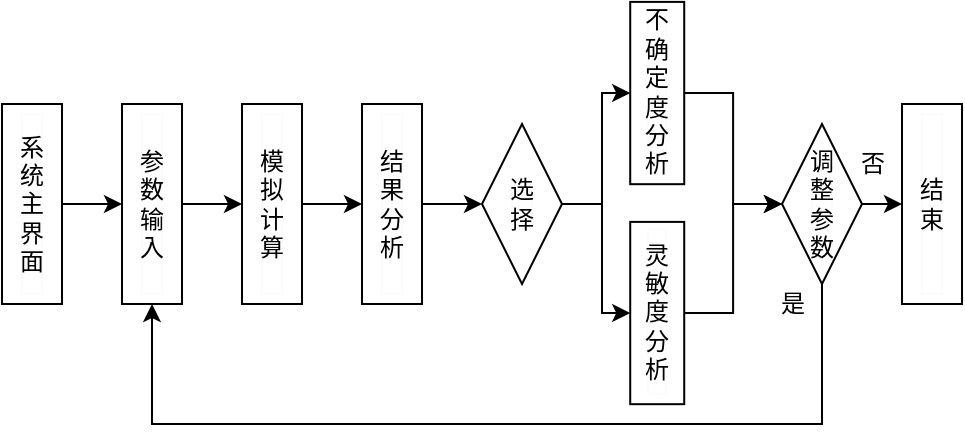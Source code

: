 <mxfile version="14.6.13" type="github">
  <diagram id="Mu2YDEGUoZ-c-0_DNSwV" name="第 1 页">
    <mxGraphModel dx="1422" dy="833" grid="1" gridSize="10" guides="1" tooltips="1" connect="1" arrows="1" fold="1" page="1" pageScale="1" pageWidth="827" pageHeight="1169" math="0" shadow="0">
      <root>
        <mxCell id="0" />
        <mxCell id="1" parent="0" />
        <mxCell id="sw-Na7KyWoY28H-48HJ7-5" value="" style="group" vertex="1" connectable="0" parent="1">
          <mxGeometry x="110" y="340" width="30" height="100" as="geometry" />
        </mxCell>
        <mxCell id="sw-Na7KyWoY28H-48HJ7-1" value="" style="rounded=0;whiteSpace=wrap;html=1;rotation=90;" vertex="1" parent="sw-Na7KyWoY28H-48HJ7-5">
          <mxGeometry x="-35" y="35" width="100" height="30" as="geometry" />
        </mxCell>
        <mxCell id="sw-Na7KyWoY28H-48HJ7-2" value="系统主界面" style="whiteSpace=wrap;html=1;rotation=90;horizontal=0;verticalAlign=middle;strokeColor=#FCFCFC;" vertex="1" parent="sw-Na7KyWoY28H-48HJ7-5">
          <mxGeometry x="-30" y="45" width="90" height="10" as="geometry" />
        </mxCell>
        <mxCell id="sw-Na7KyWoY28H-48HJ7-8" value="" style="group" vertex="1" connectable="0" parent="1">
          <mxGeometry x="350" y="350" width="40" height="80" as="geometry" />
        </mxCell>
        <mxCell id="sw-Na7KyWoY28H-48HJ7-6" value="" style="rhombus;whiteSpace=wrap;html=1;" vertex="1" parent="sw-Na7KyWoY28H-48HJ7-8">
          <mxGeometry width="40" height="80" as="geometry" />
        </mxCell>
        <mxCell id="sw-Na7KyWoY28H-48HJ7-7" value="选择" style="whiteSpace=wrap;html=1;rotation=90;horizontal=0;verticalAlign=middle;strokeColor=#FCFCFC;" vertex="1" parent="sw-Na7KyWoY28H-48HJ7-8">
          <mxGeometry x="7.5" y="35" width="25" height="10" as="geometry" />
        </mxCell>
        <mxCell id="sw-Na7KyWoY28H-48HJ7-9" value="" style="group" vertex="1" connectable="0" parent="1">
          <mxGeometry x="170" y="340" width="30" height="100" as="geometry" />
        </mxCell>
        <mxCell id="sw-Na7KyWoY28H-48HJ7-10" value="" style="rounded=0;whiteSpace=wrap;html=1;rotation=90;" vertex="1" parent="sw-Na7KyWoY28H-48HJ7-9">
          <mxGeometry x="-35" y="35" width="100" height="30" as="geometry" />
        </mxCell>
        <mxCell id="sw-Na7KyWoY28H-48HJ7-11" value="参数输入" style="whiteSpace=wrap;html=1;rotation=90;horizontal=0;verticalAlign=middle;strokeColor=#FCFCFC;" vertex="1" parent="sw-Na7KyWoY28H-48HJ7-9">
          <mxGeometry x="-30" y="45" width="90" height="10" as="geometry" />
        </mxCell>
        <mxCell id="sw-Na7KyWoY28H-48HJ7-12" value="" style="group" vertex="1" connectable="0" parent="1">
          <mxGeometry x="230" y="340" width="30" height="100" as="geometry" />
        </mxCell>
        <mxCell id="sw-Na7KyWoY28H-48HJ7-13" value="" style="rounded=0;whiteSpace=wrap;html=1;rotation=90;" vertex="1" parent="sw-Na7KyWoY28H-48HJ7-12">
          <mxGeometry x="-35" y="35" width="100" height="30" as="geometry" />
        </mxCell>
        <mxCell id="sw-Na7KyWoY28H-48HJ7-14" value="模拟计算" style="whiteSpace=wrap;html=1;rotation=90;horizontal=0;verticalAlign=middle;strokeColor=#FCFCFC;" vertex="1" parent="sw-Na7KyWoY28H-48HJ7-12">
          <mxGeometry x="-30" y="45" width="90" height="10" as="geometry" />
        </mxCell>
        <mxCell id="sw-Na7KyWoY28H-48HJ7-15" value="" style="group" vertex="1" connectable="0" parent="1">
          <mxGeometry x="290" y="340" width="30" height="100" as="geometry" />
        </mxCell>
        <mxCell id="sw-Na7KyWoY28H-48HJ7-16" value="" style="rounded=0;whiteSpace=wrap;html=1;rotation=90;" vertex="1" parent="sw-Na7KyWoY28H-48HJ7-15">
          <mxGeometry x="-35" y="35" width="100" height="30" as="geometry" />
        </mxCell>
        <mxCell id="sw-Na7KyWoY28H-48HJ7-17" value="结果分析" style="whiteSpace=wrap;html=1;rotation=90;horizontal=0;verticalAlign=middle;strokeColor=#FCFCFC;" vertex="1" parent="sw-Na7KyWoY28H-48HJ7-15">
          <mxGeometry x="-30" y="45" width="90" height="10" as="geometry" />
        </mxCell>
        <mxCell id="sw-Na7KyWoY28H-48HJ7-19" style="edgeStyle=orthogonalEdgeStyle;rounded=0;orthogonalLoop=1;jettySize=auto;html=1;exitX=0.5;exitY=0;exitDx=0;exitDy=0;entryX=0.5;entryY=1;entryDx=0;entryDy=0;" edge="1" parent="1" source="sw-Na7KyWoY28H-48HJ7-10" target="sw-Na7KyWoY28H-48HJ7-13">
          <mxGeometry relative="1" as="geometry" />
        </mxCell>
        <mxCell id="sw-Na7KyWoY28H-48HJ7-23" style="edgeStyle=orthogonalEdgeStyle;rounded=0;orthogonalLoop=1;jettySize=auto;html=1;exitX=0.5;exitY=0;exitDx=0;exitDy=0;entryX=0.5;entryY=1;entryDx=0;entryDy=0;" edge="1" parent="1" source="sw-Na7KyWoY28H-48HJ7-13" target="sw-Na7KyWoY28H-48HJ7-16">
          <mxGeometry relative="1" as="geometry" />
        </mxCell>
        <mxCell id="sw-Na7KyWoY28H-48HJ7-24" style="edgeStyle=orthogonalEdgeStyle;rounded=0;orthogonalLoop=1;jettySize=auto;html=1;exitX=0.5;exitY=0;exitDx=0;exitDy=0;entryX=0;entryY=0.5;entryDx=0;entryDy=0;" edge="1" parent="1" source="sw-Na7KyWoY28H-48HJ7-16" target="sw-Na7KyWoY28H-48HJ7-6">
          <mxGeometry relative="1" as="geometry" />
        </mxCell>
        <mxCell id="sw-Na7KyWoY28H-48HJ7-31" value="" style="group" vertex="1" connectable="0" parent="1">
          <mxGeometry x="420" y="300" width="67.5" height="90" as="geometry" />
        </mxCell>
        <mxCell id="sw-Na7KyWoY28H-48HJ7-32" value="" style="rounded=0;whiteSpace=wrap;html=1;rotation=90;" vertex="1" parent="sw-Na7KyWoY28H-48HJ7-31">
          <mxGeometry x="-27.96" y="21.02" width="91.14" height="27" as="geometry" />
        </mxCell>
        <mxCell id="sw-Na7KyWoY28H-48HJ7-33" value="不确定度分析" style="whiteSpace=wrap;html=1;rotation=90;horizontal=0;verticalAlign=middle;strokeColor=#FCFCFC;" vertex="1" parent="sw-Na7KyWoY28H-48HJ7-31">
          <mxGeometry x="-23.478" y="29.25" width="82.174" height="9" as="geometry" />
        </mxCell>
        <mxCell id="sw-Na7KyWoY28H-48HJ7-34" value="" style="group" vertex="1" connectable="0" parent="1">
          <mxGeometry x="420" y="410" width="67.5" height="90" as="geometry" />
        </mxCell>
        <mxCell id="sw-Na7KyWoY28H-48HJ7-35" value="" style="rounded=0;whiteSpace=wrap;html=1;rotation=90;" vertex="1" parent="sw-Na7KyWoY28H-48HJ7-34">
          <mxGeometry x="-27.96" y="21.02" width="91.14" height="27" as="geometry" />
        </mxCell>
        <mxCell id="sw-Na7KyWoY28H-48HJ7-36" value="灵敏度分析" style="whiteSpace=wrap;html=1;rotation=90;horizontal=0;verticalAlign=middle;strokeColor=#FCFCFC;" vertex="1" parent="sw-Na7KyWoY28H-48HJ7-34">
          <mxGeometry x="-23.478" y="29.25" width="82.174" height="9" as="geometry" />
        </mxCell>
        <mxCell id="sw-Na7KyWoY28H-48HJ7-40" style="edgeStyle=orthogonalEdgeStyle;rounded=0;orthogonalLoop=1;jettySize=auto;html=1;exitX=1;exitY=0.5;exitDx=0;exitDy=0;entryX=0.5;entryY=1;entryDx=0;entryDy=0;" edge="1" parent="1" source="sw-Na7KyWoY28H-48HJ7-6" target="sw-Na7KyWoY28H-48HJ7-35">
          <mxGeometry relative="1" as="geometry" />
        </mxCell>
        <mxCell id="sw-Na7KyWoY28H-48HJ7-42" style="edgeStyle=orthogonalEdgeStyle;rounded=0;orthogonalLoop=1;jettySize=auto;html=1;exitX=1;exitY=0.5;exitDx=0;exitDy=0;entryX=0.5;entryY=1;entryDx=0;entryDy=0;" edge="1" parent="1" source="sw-Na7KyWoY28H-48HJ7-6" target="sw-Na7KyWoY28H-48HJ7-32">
          <mxGeometry relative="1" as="geometry" />
        </mxCell>
        <mxCell id="sw-Na7KyWoY28H-48HJ7-48" value="" style="group" vertex="1" connectable="0" parent="1">
          <mxGeometry x="500" y="350" width="40" height="80" as="geometry" />
        </mxCell>
        <mxCell id="sw-Na7KyWoY28H-48HJ7-49" value="" style="rhombus;whiteSpace=wrap;html=1;" vertex="1" parent="sw-Na7KyWoY28H-48HJ7-48">
          <mxGeometry width="40" height="80" as="geometry" />
        </mxCell>
        <mxCell id="sw-Na7KyWoY28H-48HJ7-50" value="调整参数" style="whiteSpace=wrap;html=1;rotation=90;horizontal=0;verticalAlign=middle;strokeColor=#FCFCFC;" vertex="1" parent="sw-Na7KyWoY28H-48HJ7-48">
          <mxGeometry x="7.5" y="35" width="25" height="10" as="geometry" />
        </mxCell>
        <mxCell id="sw-Na7KyWoY28H-48HJ7-51" style="edgeStyle=orthogonalEdgeStyle;rounded=0;orthogonalLoop=1;jettySize=auto;html=1;exitX=0.5;exitY=0;exitDx=0;exitDy=0;entryX=0;entryY=0.5;entryDx=0;entryDy=0;" edge="1" parent="1" source="sw-Na7KyWoY28H-48HJ7-35" target="sw-Na7KyWoY28H-48HJ7-49">
          <mxGeometry relative="1" as="geometry" />
        </mxCell>
        <mxCell id="sw-Na7KyWoY28H-48HJ7-53" style="edgeStyle=orthogonalEdgeStyle;rounded=0;orthogonalLoop=1;jettySize=auto;html=1;exitX=0.5;exitY=0;exitDx=0;exitDy=0;entryX=0;entryY=0.5;entryDx=0;entryDy=0;" edge="1" parent="1" source="sw-Na7KyWoY28H-48HJ7-32" target="sw-Na7KyWoY28H-48HJ7-49">
          <mxGeometry relative="1" as="geometry" />
        </mxCell>
        <mxCell id="sw-Na7KyWoY28H-48HJ7-57" value="" style="group" vertex="1" connectable="0" parent="1">
          <mxGeometry x="560" y="340" width="30" height="100" as="geometry" />
        </mxCell>
        <mxCell id="sw-Na7KyWoY28H-48HJ7-58" value="" style="rounded=0;whiteSpace=wrap;html=1;rotation=90;" vertex="1" parent="sw-Na7KyWoY28H-48HJ7-57">
          <mxGeometry x="-35" y="35" width="100" height="30" as="geometry" />
        </mxCell>
        <mxCell id="sw-Na7KyWoY28H-48HJ7-59" value="结束" style="whiteSpace=wrap;html=1;rotation=90;horizontal=0;verticalAlign=middle;strokeColor=#FCFCFC;" vertex="1" parent="sw-Na7KyWoY28H-48HJ7-57">
          <mxGeometry x="-30" y="45" width="90" height="10" as="geometry" />
        </mxCell>
        <mxCell id="sw-Na7KyWoY28H-48HJ7-60" style="edgeStyle=orthogonalEdgeStyle;rounded=0;orthogonalLoop=1;jettySize=auto;html=1;exitX=1;exitY=0.5;exitDx=0;exitDy=0;entryX=0.5;entryY=1;entryDx=0;entryDy=0;" edge="1" parent="1" source="sw-Na7KyWoY28H-48HJ7-49" target="sw-Na7KyWoY28H-48HJ7-58">
          <mxGeometry relative="1" as="geometry" />
        </mxCell>
        <mxCell id="sw-Na7KyWoY28H-48HJ7-61" value="否" style="text;html=1;resizable=0;autosize=1;align=center;verticalAlign=middle;points=[];fillColor=none;strokeColor=none;rounded=0;" vertex="1" parent="1">
          <mxGeometry x="530" y="360" width="30" height="20" as="geometry" />
        </mxCell>
        <mxCell id="sw-Na7KyWoY28H-48HJ7-63" value="是" style="text;html=1;resizable=0;autosize=1;align=center;verticalAlign=middle;points=[];fillColor=none;strokeColor=none;rounded=0;" vertex="1" parent="1">
          <mxGeometry x="490" y="430" width="30" height="20" as="geometry" />
        </mxCell>
        <mxCell id="sw-Na7KyWoY28H-48HJ7-66" style="edgeStyle=orthogonalEdgeStyle;rounded=0;orthogonalLoop=1;jettySize=auto;html=1;exitX=0.5;exitY=0;exitDx=0;exitDy=0;entryX=0.5;entryY=1;entryDx=0;entryDy=0;" edge="1" parent="1" source="sw-Na7KyWoY28H-48HJ7-1" target="sw-Na7KyWoY28H-48HJ7-10">
          <mxGeometry relative="1" as="geometry" />
        </mxCell>
        <mxCell id="sw-Na7KyWoY28H-48HJ7-68" style="edgeStyle=orthogonalEdgeStyle;rounded=0;orthogonalLoop=1;jettySize=auto;html=1;exitX=0.5;exitY=1;exitDx=0;exitDy=0;entryX=1;entryY=0.5;entryDx=0;entryDy=0;" edge="1" parent="1" source="sw-Na7KyWoY28H-48HJ7-49" target="sw-Na7KyWoY28H-48HJ7-10">
          <mxGeometry relative="1" as="geometry">
            <Array as="points">
              <mxPoint x="520" y="500" />
              <mxPoint x="185" y="500" />
            </Array>
          </mxGeometry>
        </mxCell>
      </root>
    </mxGraphModel>
  </diagram>
</mxfile>
